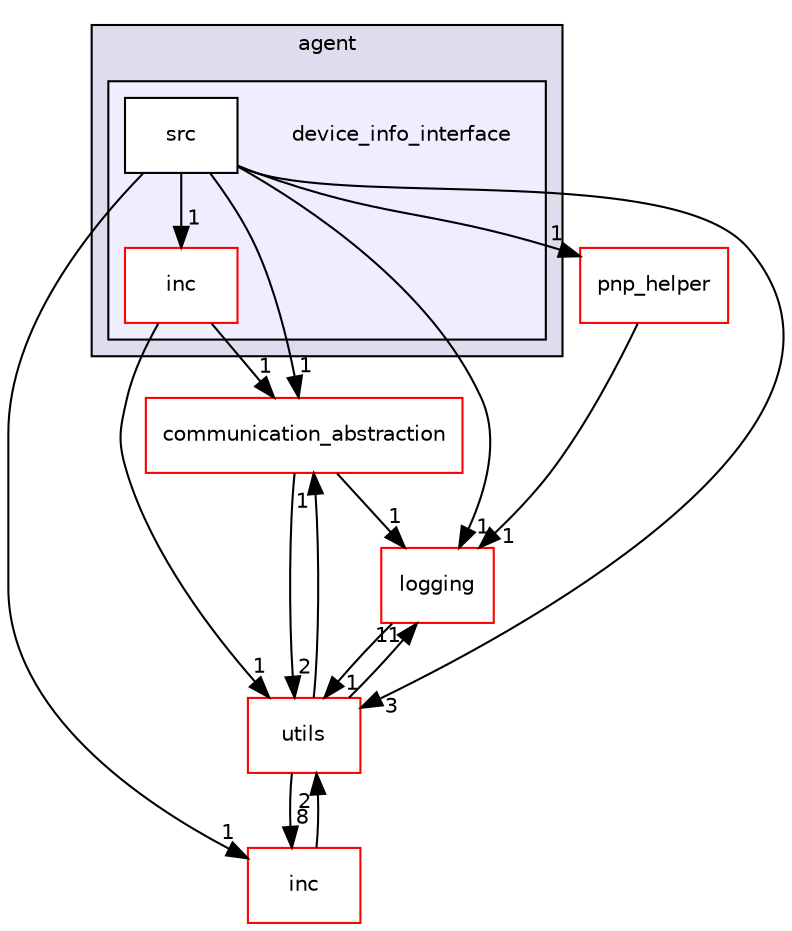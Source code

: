 digraph "src/agent/device_info_interface" {
  compound=true
  node [ fontsize="10", fontname="Helvetica"];
  edge [ labelfontsize="10", labelfontname="Helvetica"];
  subgraph clusterdir_7a595b6a07cd8b16c4e5e314d67cc75b {
    graph [ bgcolor="#ddddee", pencolor="black", label="agent" fontname="Helvetica", fontsize="10", URL="dir_7a595b6a07cd8b16c4e5e314d67cc75b.html"]
  subgraph clusterdir_e3d296c571256e6c5ca8101fd31f4aad {
    graph [ bgcolor="#eeeeff", pencolor="black", label="" URL="dir_e3d296c571256e6c5ca8101fd31f4aad.html"];
    dir_e3d296c571256e6c5ca8101fd31f4aad [shape=plaintext label="device_info_interface"];
    dir_e15fd37e74420936e967b9dbc978d002 [shape=box label="inc" color="red" fillcolor="white" style="filled" URL="dir_e15fd37e74420936e967b9dbc978d002.html"];
    dir_34f03d29e0258c439930cbd9ddd49c7d [shape=box label="src" color="black" fillcolor="white" style="filled" URL="dir_34f03d29e0258c439930cbd9ddd49c7d.html"];
  }
  }
  dir_6bc6ad22483805bbbda55258ad2a62ea [shape=box label="inc" fillcolor="white" style="filled" color="red" URL="dir_6bc6ad22483805bbbda55258ad2a62ea.html"];
  dir_6a7a80e3a28e47e18d71692aeda9df13 [shape=box label="communication_abstraction" fillcolor="white" style="filled" color="red" URL="dir_6a7a80e3a28e47e18d71692aeda9df13.html"];
  dir_b3320b59a4aa4a7431bc8488b87009bf [shape=box label="logging" fillcolor="white" style="filled" color="red" URL="dir_b3320b59a4aa4a7431bc8488b87009bf.html"];
  dir_313caf1132e152dd9b58bea13a4052ca [shape=box label="utils" fillcolor="white" style="filled" color="red" URL="dir_313caf1132e152dd9b58bea13a4052ca.html"];
  dir_885a5a7032c788277ffbb4b91a4ba16d [shape=box label="pnp_helper" fillcolor="white" style="filled" color="red" URL="dir_885a5a7032c788277ffbb4b91a4ba16d.html"];
  dir_e15fd37e74420936e967b9dbc978d002->dir_6a7a80e3a28e47e18d71692aeda9df13 [headlabel="1", labeldistance=1.5 headhref="dir_000026_000041.html"];
  dir_e15fd37e74420936e967b9dbc978d002->dir_313caf1132e152dd9b58bea13a4052ca [headlabel="1", labeldistance=1.5 headhref="dir_000026_000154.html"];
  dir_6bc6ad22483805bbbda55258ad2a62ea->dir_313caf1132e152dd9b58bea13a4052ca [headlabel="2", labeldistance=1.5 headhref="dir_000137_000154.html"];
  dir_6a7a80e3a28e47e18d71692aeda9df13->dir_b3320b59a4aa4a7431bc8488b87009bf [headlabel="1", labeldistance=1.5 headhref="dir_000041_000143.html"];
  dir_6a7a80e3a28e47e18d71692aeda9df13->dir_313caf1132e152dd9b58bea13a4052ca [headlabel="2", labeldistance=1.5 headhref="dir_000041_000154.html"];
  dir_b3320b59a4aa4a7431bc8488b87009bf->dir_313caf1132e152dd9b58bea13a4052ca [headlabel="1", labeldistance=1.5 headhref="dir_000143_000154.html"];
  dir_34f03d29e0258c439930cbd9ddd49c7d->dir_e15fd37e74420936e967b9dbc978d002 [headlabel="1", labeldistance=1.5 headhref="dir_000028_000026.html"];
  dir_34f03d29e0258c439930cbd9ddd49c7d->dir_6bc6ad22483805bbbda55258ad2a62ea [headlabel="1", labeldistance=1.5 headhref="dir_000028_000137.html"];
  dir_34f03d29e0258c439930cbd9ddd49c7d->dir_6a7a80e3a28e47e18d71692aeda9df13 [headlabel="1", labeldistance=1.5 headhref="dir_000028_000041.html"];
  dir_34f03d29e0258c439930cbd9ddd49c7d->dir_b3320b59a4aa4a7431bc8488b87009bf [headlabel="1", labeldistance=1.5 headhref="dir_000028_000143.html"];
  dir_34f03d29e0258c439930cbd9ddd49c7d->dir_313caf1132e152dd9b58bea13a4052ca [headlabel="3", labeldistance=1.5 headhref="dir_000028_000154.html"];
  dir_34f03d29e0258c439930cbd9ddd49c7d->dir_885a5a7032c788277ffbb4b91a4ba16d [headlabel="1", labeldistance=1.5 headhref="dir_000028_000029.html"];
  dir_313caf1132e152dd9b58bea13a4052ca->dir_6bc6ad22483805bbbda55258ad2a62ea [headlabel="8", labeldistance=1.5 headhref="dir_000154_000137.html"];
  dir_313caf1132e152dd9b58bea13a4052ca->dir_6a7a80e3a28e47e18d71692aeda9df13 [headlabel="1", labeldistance=1.5 headhref="dir_000154_000041.html"];
  dir_313caf1132e152dd9b58bea13a4052ca->dir_b3320b59a4aa4a7431bc8488b87009bf [headlabel="11", labeldistance=1.5 headhref="dir_000154_000143.html"];
  dir_885a5a7032c788277ffbb4b91a4ba16d->dir_b3320b59a4aa4a7431bc8488b87009bf [headlabel="1", labeldistance=1.5 headhref="dir_000029_000143.html"];
}
